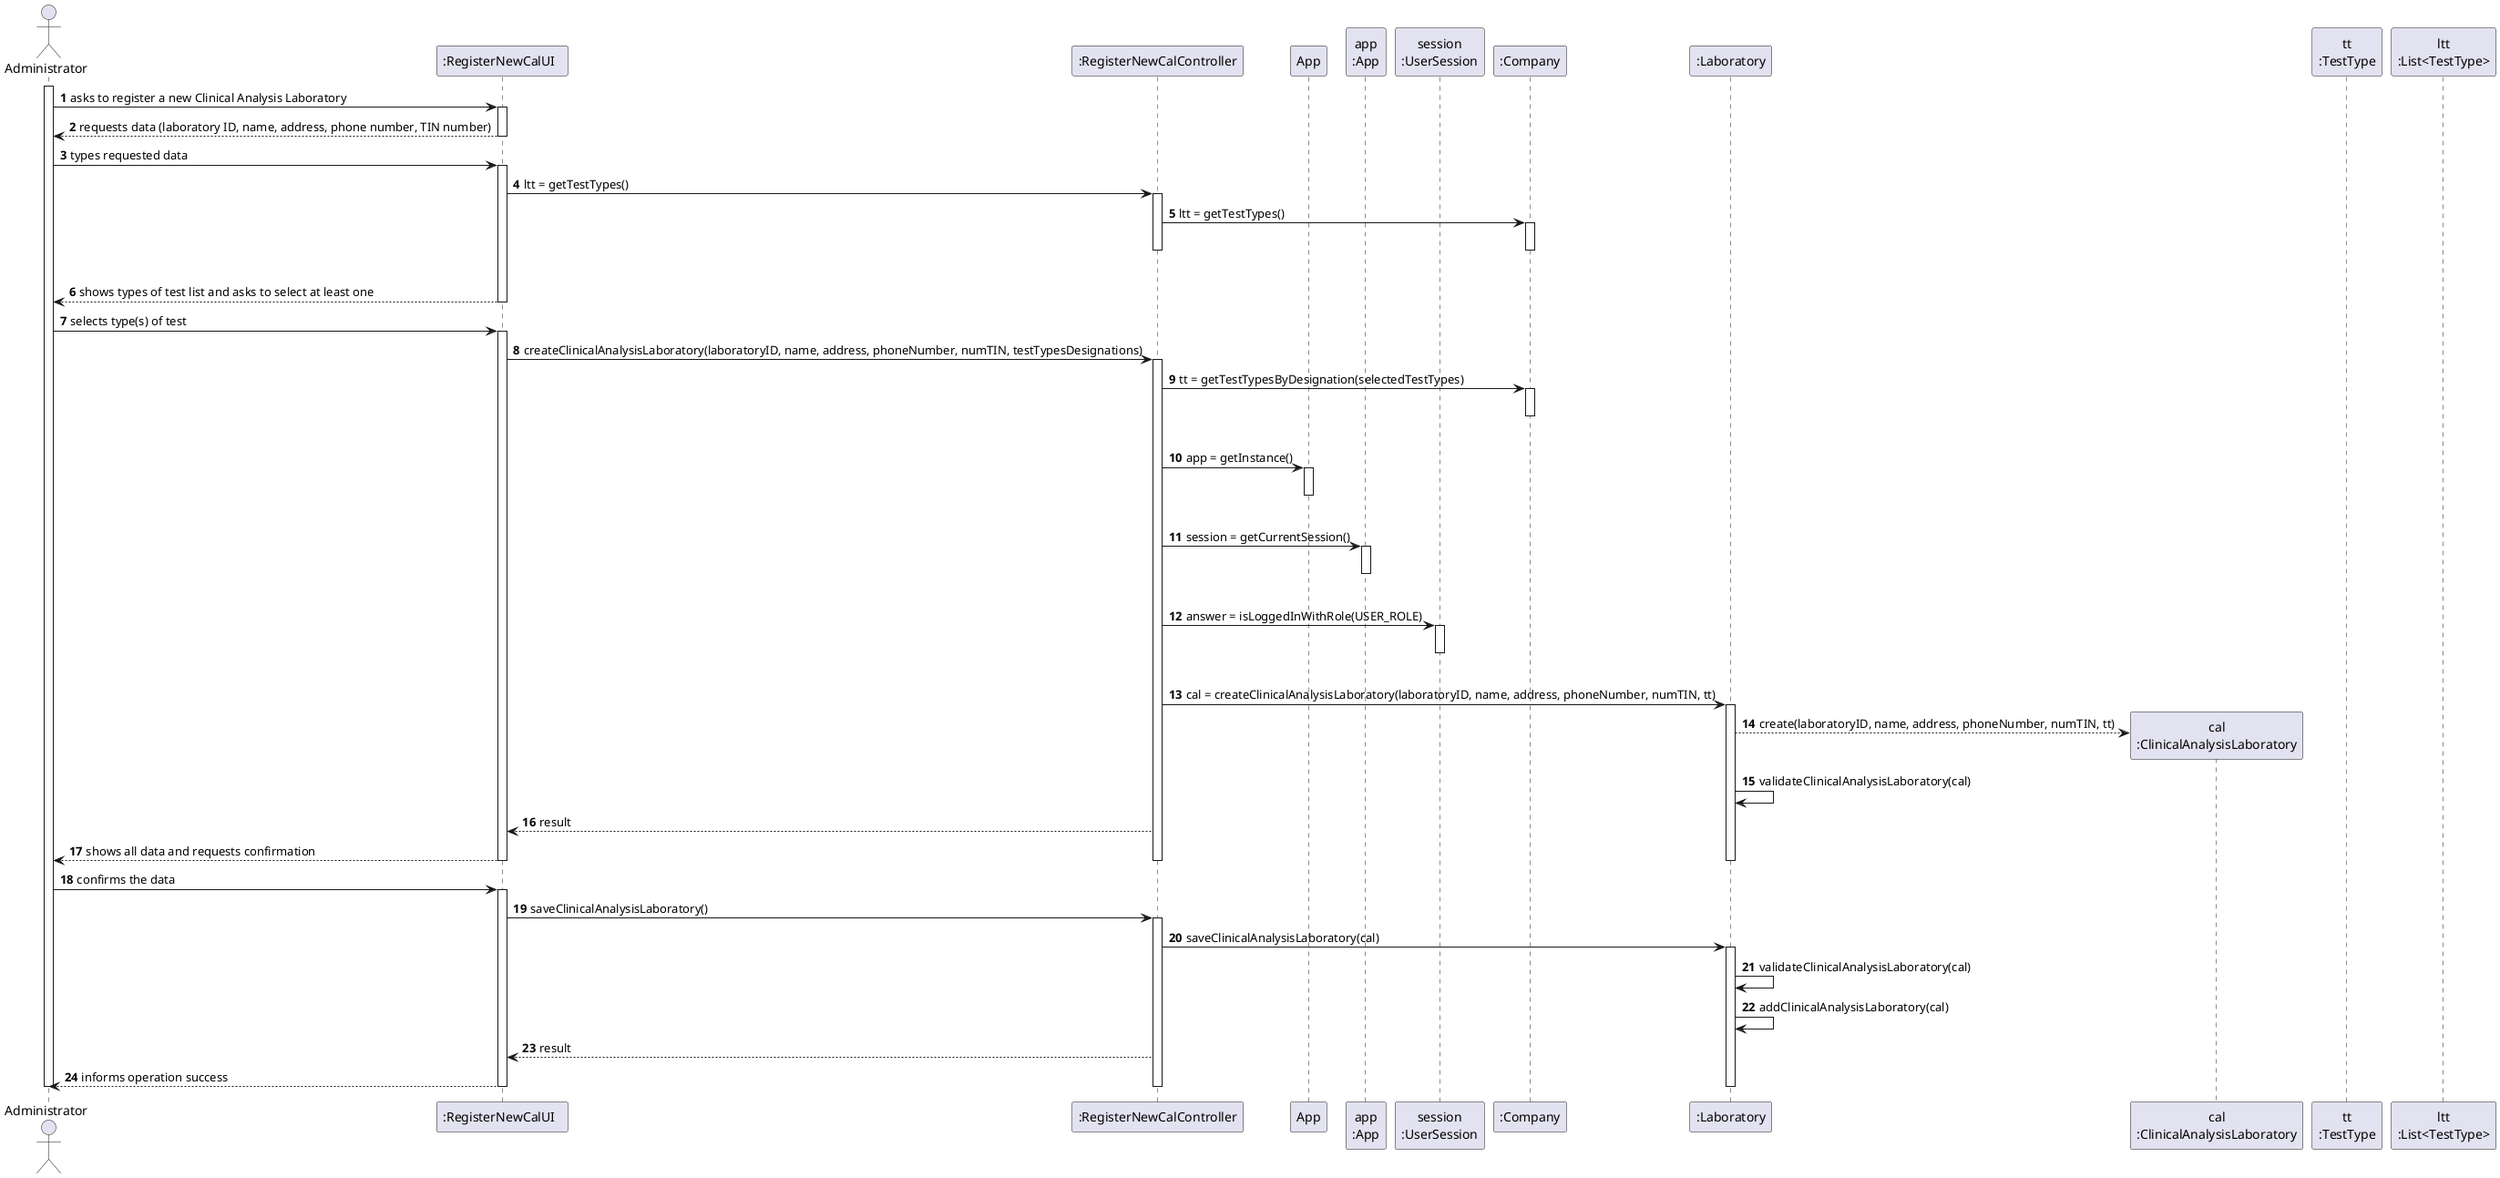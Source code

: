 @startuml
autonumber
'hide footbox
actor "Administrator" as ADM

participant ":RegisterNewCalUI  " as UI
participant ":RegisterNewCalController" as CTRL
participant "App" as _APP
participant "app\n:App" as APP
participant "session\n:UserSession" as SESSAO
participant ":Company" as PLAT
/'participant ":Platform" as PLAT'/
participant ":Laboratory" as ORG
participant "cal\n:ClinicalAnalysisLaboratory" as TAREFA
participant "tt\n:TestType" as CAT
participant "ltt\n:List<TestType>" as LIST_CAT

activate ADM
ADM -> UI : asks to register a new Clinical Analysis Laboratory
activate UI
UI --> ADM : requests data (laboratory ID, name, address, phone number, TIN number)
deactivate UI

ADM -> UI : types requested data
activate UI

UI -> CTRL : ltt = getTestTypes()
activate CTRL

CTRL -> PLAT : ltt = getTestTypes()
activate PLAT
|||
deactivate PLAT
deactivate CTRL

UI --> ADM : shows types of test list and asks to select at least one
deactivate PLAT
deactivate UI

ADM -> UI : selects type(s) of test
activate UI

UI -> CTRL : createClinicalAnalysisLaboratory(laboratoryID, name, address, phoneNumber, numTIN, testTypesDesignations)
activate CTRL

CTRL -> PLAT : tt = getTestTypesByDesignation(selectedTestTypes)
activate PLAT
|||
deactivate PLAT

CTRL -> _APP: app = getInstance()
activate _APP
|||
deactivate _APP

CTRL -> APP: session = getCurrentSession()
activate APP
|||
deactivate APP

CTRL -> SESSAO : answer = isLoggedInWithRole(USER_ROLE)
activate SESSAO
|||
deactivate SESSAO


/'ANTES ESTAVA email = getUserEmail()
CTRL -> SESSAO: email = getUserId()
activate SESSAO
|||
deactivate SESSAO

/'org = getOrganizationByUserEmail(email)
CTRL -> PLAT: cmp = getCompanyByUserId(email)
activate PLAT
|||
deactivate PLAT'/


CTRL -> ORG: cal = createClinicalAnalysisLaboratory(laboratoryID, name, address, phoneNumber, numTIN, tt)
activate ORG

ORG --> TAREFA**: create(laboratoryID, name, address, phoneNumber, numTIN, tt)
ORG -> ORG: validateClinicalAnalysisLaboratory(cal)

CTRL --> UI: result

UI --> ADM: shows all data and requests confirmation
deactivate ORG
deactivate PLAT
deactivate CTRL
deactivate UI

ADM -> UI : confirms the data
activate UI
UI -> CTRL : saveClinicalAnalysisLaboratory()
activate CTRL

CTRL -> ORG : saveClinicalAnalysisLaboratory(cal)
activate ORG

ORG -> ORG: validateClinicalAnalysisLaboratory(cal)
ORG -> ORG: addClinicalAnalysisLaboratory(cal)

CTRL --> UI: result

UI --> ADM : informs operation success
deactivate ORG
deactivate CTRL
deactivate UI

deactivate ADM

@enduml
